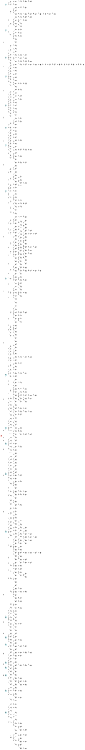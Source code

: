 digraph APTA {
__start0 [label="" shape="none"];

rankdir=LR;
size="8,5";

s0 [style="filled", color="black", fillcolor="#ff817b" shape="circle", label="0"];
s1 [style="filled", color="black", fillcolor="powderblue" shape="circle", label="1"];
s2 [style="filled", color="black", fillcolor="powderblue" shape="circle", label="2"];
s3 [style="rounded,filled", color="black", fillcolor="powderblue" shape="doublecircle", label="3"];
s4 [style="rounded,filled", color="black", fillcolor="powderblue" shape="doublecircle", label="4"];
s5 [style="filled", color="black", fillcolor="powderblue" shape="circle", label="5"];
s6 [style="filled", color="black", fillcolor="powderblue" shape="circle", label="6"];
s7 [style="rounded,filled", color="black", fillcolor="powderblue" shape="doublecircle", label="7"];
s8 [style="rounded,filled", color="black", fillcolor="powderblue" shape="doublecircle", label="8"];
s9 [style="rounded,filled", color="black", fillcolor="powderblue" shape="doublecircle", label="9"];
s10 [style="rounded,filled", color="black", fillcolor="powderblue" shape="doublecircle", label="10"];
s11 [style="rounded,filled", color="black", fillcolor="powderblue" shape="doublecircle", label="11"];
s12 [style="filled", color="black", fillcolor="powderblue" shape="circle", label="12"];
s13 [style="rounded,filled", color="black", fillcolor="powderblue" shape="doublecircle", label="13"];
s14 [style="rounded,filled", color="black", fillcolor="powderblue" shape="doublecircle", label="14"];
s15 [style="rounded,filled", color="black", fillcolor="powderblue" shape="doublecircle", label="15"];
s16 [style="filled", color="black", fillcolor="powderblue" shape="circle", label="16"];
s17 [style="filled", color="black", fillcolor="powderblue" shape="circle", label="17"];
s18 [style="rounded,filled", color="black", fillcolor="powderblue" shape="doublecircle", label="18"];
s19 [style="filled", color="black", fillcolor="powderblue" shape="circle", label="19"];
s20 [style="filled", color="black", fillcolor="powderblue" shape="circle", label="20"];
s21 [style="rounded,filled", color="black", fillcolor="powderblue" shape="doublecircle", label="21"];
s22 [style="rounded,filled", color="black", fillcolor="powderblue" shape="doublecircle", label="22"];
s23 [style="filled", color="black", fillcolor="white" shape="circle", label="23"];
s24 [style="filled", color="black", fillcolor="white" shape="circle", label="24"];
s25 [style="rounded,filled", color="black", fillcolor="white" shape="doublecircle", label="25"];
s26 [style="filled", color="black", fillcolor="white" shape="circle", label="26"];
s27 [style="filled", color="black", fillcolor="white" shape="circle", label="27"];
s28 [style="filled", color="black", fillcolor="white" shape="circle", label="28"];
s29 [style="filled", color="black", fillcolor="white" shape="circle", label="29"];
s30 [style="filled", color="black", fillcolor="white" shape="circle", label="30"];
s31 [style="rounded,filled", color="black", fillcolor="white" shape="doublecircle", label="31"];
s32 [style="filled", color="black", fillcolor="white" shape="circle", label="32"];
s33 [style="filled", color="black", fillcolor="white" shape="circle", label="33"];
s34 [style="filled", color="black", fillcolor="white" shape="circle", label="34"];
s35 [style="filled", color="black", fillcolor="white" shape="circle", label="35"];
s36 [style="filled", color="black", fillcolor="white" shape="circle", label="36"];
s37 [style="filled", color="black", fillcolor="white" shape="circle", label="37"];
s38 [style="rounded,filled", color="black", fillcolor="white" shape="doublecircle", label="38"];
s39 [style="filled", color="black", fillcolor="white" shape="circle", label="39"];
s40 [style="filled", color="black", fillcolor="white" shape="circle", label="40"];
s41 [style="filled", color="black", fillcolor="white" shape="circle", label="41"];
s42 [style="filled", color="black", fillcolor="white" shape="circle", label="42"];
s43 [style="filled", color="black", fillcolor="white" shape="circle", label="43"];
s44 [style="filled", color="black", fillcolor="white" shape="circle", label="44"];
s45 [style="filled", color="black", fillcolor="white" shape="circle", label="45"];
s46 [style="filled", color="black", fillcolor="white" shape="circle", label="46"];
s47 [style="filled", color="black", fillcolor="white" shape="circle", label="47"];
s48 [style="filled", color="black", fillcolor="white" shape="circle", label="48"];
s49 [style="filled", color="black", fillcolor="white" shape="circle", label="49"];
s50 [style="filled", color="black", fillcolor="white" shape="circle", label="50"];
s51 [style="filled", color="black", fillcolor="white" shape="circle", label="51"];
s52 [style="filled", color="black", fillcolor="white" shape="circle", label="52"];
s53 [style="filled", color="black", fillcolor="white" shape="circle", label="53"];
s54 [style="filled", color="black", fillcolor="white" shape="circle", label="54"];
s55 [style="filled", color="black", fillcolor="white" shape="circle", label="55"];
s56 [style="filled", color="black", fillcolor="white" shape="circle", label="56"];
s57 [style="filled", color="black", fillcolor="white" shape="circle", label="57"];
s58 [style="filled", color="black", fillcolor="white" shape="circle", label="58"];
s59 [style="filled", color="black", fillcolor="white" shape="circle", label="59"];
s60 [style="filled", color="black", fillcolor="white" shape="circle", label="60"];
s61 [style="filled", color="black", fillcolor="white" shape="circle", label="61"];
s62 [style="filled", color="black", fillcolor="white" shape="circle", label="62"];
s63 [style="filled", color="black", fillcolor="white" shape="circle", label="63"];
s64 [style="filled", color="black", fillcolor="white" shape="circle", label="64"];
s65 [style="filled", color="black", fillcolor="white" shape="circle", label="65"];
s66 [style="filled", color="black", fillcolor="white" shape="circle", label="66"];
s67 [style="filled", color="black", fillcolor="white" shape="circle", label="67"];
s68 [style="filled", color="black", fillcolor="white" shape="circle", label="68"];
s69 [style="filled", color="black", fillcolor="white" shape="circle", label="69"];
s70 [style="filled", color="black", fillcolor="white" shape="circle", label="70"];
s71 [style="filled", color="black", fillcolor="white" shape="circle", label="71"];
s72 [style="filled", color="black", fillcolor="white" shape="circle", label="72"];
s73 [style="filled", color="black", fillcolor="white" shape="circle", label="73"];
s74 [style="filled", color="black", fillcolor="white" shape="circle", label="74"];
s75 [style="rounded,filled", color="black", fillcolor="white" shape="doublecircle", label="75"];
s76 [style="rounded,filled", color="black", fillcolor="white" shape="doublecircle", label="76"];
s77 [style="filled", color="black", fillcolor="white" shape="circle", label="77"];
s78 [style="filled", color="black", fillcolor="white" shape="circle", label="78"];
s79 [style="filled", color="black", fillcolor="white" shape="circle", label="79"];
s80 [style="rounded,filled", color="black", fillcolor="white" shape="doublecircle", label="80"];
s81 [style="filled", color="black", fillcolor="white" shape="circle", label="81"];
s82 [style="filled", color="black", fillcolor="white" shape="circle", label="82"];
s83 [style="rounded,filled", color="black", fillcolor="white" shape="doublecircle", label="83"];
s84 [style="rounded,filled", color="black", fillcolor="white" shape="doublecircle", label="84"];
s85 [style="filled", color="black", fillcolor="white" shape="circle", label="85"];
s86 [style="filled", color="black", fillcolor="white" shape="circle", label="86"];
s87 [style="rounded,filled", color="black", fillcolor="white" shape="doublecircle", label="87"];
s88 [style="rounded,filled", color="black", fillcolor="white" shape="doublecircle", label="88"];
s89 [style="filled", color="black", fillcolor="white" shape="circle", label="89"];
s90 [style="filled", color="black", fillcolor="white" shape="circle", label="90"];
s91 [style="filled", color="black", fillcolor="white" shape="circle", label="91"];
s92 [style="filled", color="black", fillcolor="white" shape="circle", label="92"];
s93 [style="filled", color="black", fillcolor="white" shape="circle", label="93"];
s94 [style="filled", color="black", fillcolor="white" shape="circle", label="94"];
s95 [style="filled", color="black", fillcolor="white" shape="circle", label="95"];
s96 [style="rounded,filled", color="black", fillcolor="white" shape="doublecircle", label="96"];
s97 [style="filled", color="black", fillcolor="white" shape="circle", label="97"];
s98 [style="filled", color="black", fillcolor="white" shape="circle", label="98"];
s99 [style="filled", color="black", fillcolor="white" shape="circle", label="99"];
s100 [style="rounded,filled", color="black", fillcolor="white" shape="doublecircle", label="100"];
s101 [style="filled", color="black", fillcolor="white" shape="circle", label="101"];
s102 [style="filled", color="black", fillcolor="white" shape="circle", label="102"];
s103 [style="filled", color="black", fillcolor="white" shape="circle", label="103"];
s104 [style="rounded,filled", color="black", fillcolor="white" shape="doublecircle", label="104"];
s105 [style="rounded,filled", color="black", fillcolor="white" shape="doublecircle", label="105"];
s106 [style="filled", color="black", fillcolor="white" shape="circle", label="106"];
s107 [style="filled", color="black", fillcolor="white" shape="circle", label="107"];
s108 [style="filled", color="black", fillcolor="white" shape="circle", label="108"];
s109 [style="filled", color="black", fillcolor="white" shape="circle", label="109"];
s110 [style="filled", color="black", fillcolor="white" shape="circle", label="110"];
s111 [style="filled", color="black", fillcolor="white" shape="circle", label="111"];
s112 [style="filled", color="black", fillcolor="white" shape="circle", label="112"];
s113 [style="filled", color="black", fillcolor="white" shape="circle", label="113"];
s114 [style="filled", color="black", fillcolor="white" shape="circle", label="114"];
s115 [style="filled", color="black", fillcolor="white" shape="circle", label="115"];
s116 [style="filled", color="black", fillcolor="white" shape="circle", label="116"];
s117 [style="filled", color="black", fillcolor="white" shape="circle", label="117"];
s118 [style="filled", color="black", fillcolor="white" shape="circle", label="118"];
s119 [style="filled", color="black", fillcolor="white" shape="circle", label="119"];
s120 [style="filled", color="black", fillcolor="white" shape="circle", label="120"];
s121 [style="filled", color="black", fillcolor="white" shape="circle", label="121"];
s122 [style="filled", color="black", fillcolor="white" shape="circle", label="122"];
s123 [style="rounded,filled", color="black", fillcolor="white" shape="doublecircle", label="123"];
s124 [style="filled", color="black", fillcolor="white" shape="circle", label="124"];
s125 [style="filled", color="black", fillcolor="white" shape="circle", label="125"];
s126 [style="rounded,filled", color="black", fillcolor="white" shape="doublecircle", label="126"];
s127 [style="filled", color="black", fillcolor="white" shape="circle", label="127"];
s128 [style="filled", color="black", fillcolor="white" shape="circle", label="128"];
s129 [style="rounded,filled", color="black", fillcolor="white" shape="doublecircle", label="129"];
s130 [style="rounded,filled", color="black", fillcolor="white" shape="doublecircle", label="130"];
s131 [style="filled", color="black", fillcolor="white" shape="circle", label="131"];
s132 [style="filled", color="black", fillcolor="white" shape="circle", label="132"];
s133 [style="filled", color="black", fillcolor="white" shape="circle", label="133"];
s134 [style="filled", color="black", fillcolor="white" shape="circle", label="134"];
s135 [style="filled", color="black", fillcolor="white" shape="circle", label="135"];
s136 [style="filled", color="black", fillcolor="white" shape="circle", label="136"];
s137 [style="rounded,filled", color="black", fillcolor="white" shape="doublecircle", label="137"];
s138 [style="rounded,filled", color="black", fillcolor="white" shape="doublecircle", label="138"];
s139 [style="rounded,filled", color="black", fillcolor="white" shape="doublecircle", label="139"];
s140 [style="filled", color="black", fillcolor="white" shape="circle", label="140"];
s141 [style="filled", color="black", fillcolor="white" shape="circle", label="141"];
s142 [style="filled", color="black", fillcolor="white" shape="circle", label="142"];
s143 [style="rounded,filled", color="black", fillcolor="white" shape="doublecircle", label="143"];
s144 [style="filled", color="black", fillcolor="white" shape="circle", label="144"];
s145 [style="filled", color="black", fillcolor="white" shape="circle", label="145"];
s146 [style="filled", color="black", fillcolor="white" shape="circle", label="146"];
s147 [style="filled", color="black", fillcolor="white" shape="circle", label="147"];
s148 [style="filled", color="black", fillcolor="white" shape="circle", label="148"];
s149 [style="rounded,filled", color="black", fillcolor="white" shape="doublecircle", label="149"];
s150 [style="filled", color="black", fillcolor="white" shape="circle", label="150"];
s151 [style="filled", color="black", fillcolor="white" shape="circle", label="151"];
s152 [style="filled", color="black", fillcolor="white" shape="circle", label="152"];
s153 [style="filled", color="black", fillcolor="white" shape="circle", label="153"];
s154 [style="filled", color="black", fillcolor="white" shape="circle", label="154"];
s155 [style="filled", color="black", fillcolor="white" shape="circle", label="155"];
s156 [style="filled", color="black", fillcolor="white" shape="circle", label="156"];
s157 [style="filled", color="black", fillcolor="white" shape="circle", label="157"];
s158 [style="filled", color="black", fillcolor="white" shape="circle", label="158"];
s159 [style="filled", color="black", fillcolor="white" shape="circle", label="159"];
s160 [style="filled", color="black", fillcolor="white" shape="circle", label="160"];
s161 [style="filled", color="black", fillcolor="white" shape="circle", label="161"];
s162 [style="filled", color="black", fillcolor="white" shape="circle", label="162"];
s163 [style="filled", color="black", fillcolor="white" shape="circle", label="163"];
s164 [style="filled", color="black", fillcolor="white" shape="circle", label="164"];
s165 [style="filled", color="black", fillcolor="white" shape="circle", label="165"];
s166 [style="filled", color="black", fillcolor="white" shape="circle", label="166"];
s167 [style="filled", color="black", fillcolor="white" shape="circle", label="167"];
s168 [style="rounded,filled", color="black", fillcolor="white" shape="doublecircle", label="168"];
s169 [style="filled", color="black", fillcolor="white" shape="circle", label="169"];
s170 [style="filled", color="black", fillcolor="white" shape="circle", label="170"];
s171 [style="rounded,filled", color="black", fillcolor="white" shape="doublecircle", label="171"];
s172 [style="rounded,filled", color="black", fillcolor="white" shape="doublecircle", label="172"];
s173 [style="filled", color="black", fillcolor="white" shape="circle", label="173"];
s174 [style="filled", color="black", fillcolor="white" shape="circle", label="174"];
s175 [style="filled", color="black", fillcolor="white" shape="circle", label="175"];
s176 [style="rounded,filled", color="black", fillcolor="white" shape="doublecircle", label="176"];
s177 [style="rounded,filled", color="black", fillcolor="white" shape="doublecircle", label="177"];
s178 [style="rounded,filled", color="black", fillcolor="white" shape="doublecircle", label="178"];
s179 [style="rounded,filled", color="black", fillcolor="white" shape="doublecircle", label="179"];
s180 [style="rounded,filled", color="black", fillcolor="white" shape="doublecircle", label="180"];
s181 [style="filled", color="black", fillcolor="white" shape="circle", label="181"];
s182 [style="filled", color="black", fillcolor="white" shape="circle", label="182"];
s183 [style="filled", color="black", fillcolor="white" shape="circle", label="183"];
s184 [style="filled", color="black", fillcolor="white" shape="circle", label="184"];
s185 [style="filled", color="black", fillcolor="white" shape="circle", label="185"];
s186 [style="filled", color="black", fillcolor="white" shape="circle", label="186"];
s187 [style="filled", color="black", fillcolor="white" shape="circle", label="187"];
s188 [style="filled", color="black", fillcolor="white" shape="circle", label="188"];
s189 [style="filled", color="black", fillcolor="white" shape="circle", label="189"];
s190 [style="filled", color="black", fillcolor="white" shape="circle", label="190"];
s191 [style="filled", color="black", fillcolor="white" shape="circle", label="191"];
s192 [style="filled", color="black", fillcolor="white" shape="circle", label="192"];
s193 [style="filled", color="black", fillcolor="white" shape="circle", label="193"];
s194 [style="filled", color="black", fillcolor="white" shape="circle", label="194"];
s195 [style="filled", color="black", fillcolor="white" shape="circle", label="195"];
s196 [style="filled", color="black", fillcolor="white" shape="circle", label="196"];
s197 [style="filled", color="black", fillcolor="white" shape="circle", label="197"];
s198 [style="filled", color="black", fillcolor="white" shape="circle", label="198"];
s199 [style="filled", color="black", fillcolor="white" shape="circle", label="199"];
s200 [style="filled", color="black", fillcolor="white" shape="circle", label="200"];
s201 [style="filled", color="black", fillcolor="white" shape="circle", label="201"];
s202 [style="filled", color="black", fillcolor="white" shape="circle", label="202"];
s203 [style="filled", color="black", fillcolor="white" shape="circle", label="203"];
s204 [style="filled", color="black", fillcolor="white" shape="circle", label="204"];
s205 [style="filled", color="black", fillcolor="white" shape="circle", label="205"];
s206 [style="filled", color="black", fillcolor="white" shape="circle", label="206"];
s207 [style="filled", color="black", fillcolor="white" shape="circle", label="207"];
s208 [style="filled", color="black", fillcolor="white" shape="circle", label="208"];
s209 [style="filled", color="black", fillcolor="white" shape="circle", label="209"];
s210 [style="filled", color="black", fillcolor="white" shape="circle", label="210"];
s211 [style="filled", color="black", fillcolor="white" shape="circle", label="211"];
s212 [style="filled", color="black", fillcolor="white" shape="circle", label="212"];
s213 [style="filled", color="black", fillcolor="white" shape="circle", label="213"];
s214 [style="filled", color="black", fillcolor="white" shape="circle", label="214"];
s215 [style="filled", color="black", fillcolor="white" shape="circle", label="215"];
s216 [style="filled", color="black", fillcolor="white" shape="circle", label="216"];
s217 [style="filled", color="black", fillcolor="white" shape="circle", label="217"];
s218 [style="filled", color="black", fillcolor="white" shape="circle", label="218"];
s219 [style="filled", color="black", fillcolor="white" shape="circle", label="219"];
s220 [style="filled", color="black", fillcolor="white" shape="circle", label="220"];
s221 [style="filled", color="black", fillcolor="white" shape="circle", label="221"];
s222 [style="filled", color="black", fillcolor="white" shape="circle", label="222"];
s223 [style="filled", color="black", fillcolor="white" shape="circle", label="223"];
s224 [style="filled", color="black", fillcolor="white" shape="circle", label="224"];
s225 [style="filled", color="black", fillcolor="white" shape="circle", label="225"];
s226 [style="filled", color="black", fillcolor="white" shape="circle", label="226"];
s227 [style="filled", color="black", fillcolor="white" shape="circle", label="227"];
s228 [style="filled", color="black", fillcolor="white" shape="circle", label="228"];
s229 [style="filled", color="black", fillcolor="white" shape="circle", label="229"];
s230 [style="filled", color="black", fillcolor="white" shape="circle", label="230"];
s231 [style="filled", color="black", fillcolor="white" shape="circle", label="231"];
s232 [style="filled", color="black", fillcolor="white" shape="circle", label="232"];
s233 [style="filled", color="black", fillcolor="white" shape="circle", label="233"];
s234 [style="filled", color="black", fillcolor="white" shape="circle", label="234"];
s235 [style="filled", color="black", fillcolor="white" shape="circle", label="235"];
s236 [style="filled", color="black", fillcolor="white" shape="circle", label="236"];
s237 [style="filled", color="black", fillcolor="white" shape="circle", label="237"];
s238 [style="filled", color="black", fillcolor="white" shape="circle", label="238"];
s239 [style="filled", color="black", fillcolor="white" shape="circle", label="239"];
s240 [style="filled", color="black", fillcolor="white" shape="circle", label="240"];
s241 [style="filled", color="black", fillcolor="white" shape="circle", label="241"];
s242 [style="filled", color="black", fillcolor="white" shape="circle", label="242"];
s243 [style="filled", color="black", fillcolor="white" shape="circle", label="243"];
s244 [style="filled", color="black", fillcolor="white" shape="circle", label="244"];
s245 [style="filled", color="black", fillcolor="white" shape="circle", label="245"];
s246 [style="filled", color="black", fillcolor="white" shape="circle", label="246"];
s247 [style="rounded,filled", color="black", fillcolor="white" shape="doublecircle", label="247"];
s248 [style="rounded,filled", color="black", fillcolor="white" shape="doublecircle", label="248"];
s249 [style="filled", color="black", fillcolor="white" shape="circle", label="249"];
s250 [style="filled", color="black", fillcolor="white" shape="circle", label="250"];
s251 [style="filled", color="black", fillcolor="white" shape="circle", label="251"];
s252 [style="filled", color="black", fillcolor="white" shape="circle", label="252"];
s253 [style="filled", color="black", fillcolor="white" shape="circle", label="253"];
s254 [style="filled", color="black", fillcolor="white" shape="circle", label="254"];
s255 [style="filled", color="black", fillcolor="white" shape="circle", label="255"];
s256 [style="filled", color="black", fillcolor="white" shape="circle", label="256"];
s257 [style="filled", color="black", fillcolor="white" shape="circle", label="257"];
s258 [style="filled", color="black", fillcolor="white" shape="circle", label="258"];
s259 [style="filled", color="black", fillcolor="white" shape="circle", label="259"];
s260 [style="filled", color="black", fillcolor="white" shape="circle", label="260"];
s261 [style="filled", color="black", fillcolor="white" shape="circle", label="261"];
s262 [style="filled", color="black", fillcolor="white" shape="circle", label="262"];
s263 [style="filled", color="black", fillcolor="white" shape="circle", label="263"];
s264 [style="filled", color="black", fillcolor="white" shape="circle", label="264"];
s265 [style="filled", color="black", fillcolor="white" shape="circle", label="265"];
s266 [style="filled", color="black", fillcolor="white" shape="circle", label="266"];
s267 [style="filled", color="black", fillcolor="white" shape="circle", label="267"];
s268 [style="filled", color="black", fillcolor="white" shape="circle", label="268"];
s269 [style="filled", color="black", fillcolor="white" shape="circle", label="269"];
s270 [style="filled", color="black", fillcolor="white" shape="circle", label="270"];
s271 [style="filled", color="black", fillcolor="white" shape="circle", label="271"];
s272 [style="filled", color="black", fillcolor="white" shape="circle", label="272"];
s273 [style="filled", color="black", fillcolor="white" shape="circle", label="273"];
s274 [style="filled", color="black", fillcolor="white" shape="circle", label="274"];
s275 [style="filled", color="black", fillcolor="white" shape="circle", label="275"];
s276 [style="rounded,filled", color="black", fillcolor="white" shape="doublecircle", label="276"];
s277 [style="rounded,filled", color="black", fillcolor="white" shape="doublecircle", label="277"];
s278 [style="filled", color="black", fillcolor="white" shape="circle", label="278"];
s279 [style="filled", color="black", fillcolor="white" shape="circle", label="279"];
s280 [style="filled", color="black", fillcolor="white" shape="circle", label="280"];
s281 [style="filled", color="black", fillcolor="white" shape="circle", label="281"];
s282 [style="rounded,filled", color="black", fillcolor="white" shape="doublecircle", label="282"];
s283 [style="filled", color="black", fillcolor="white" shape="circle", label="283"];
s284 [style="filled", color="black", fillcolor="white" shape="circle", label="284"];
s285 [style="filled", color="black", fillcolor="white" shape="circle", label="285"];
s286 [style="filled", color="black", fillcolor="white" shape="circle", label="286"];
s287 [style="filled", color="black", fillcolor="white" shape="circle", label="287"];
s288 [style="filled", color="black", fillcolor="white" shape="circle", label="288"];
s289 [style="filled", color="black", fillcolor="white" shape="circle", label="289"];
s290 [style="filled", color="black", fillcolor="white" shape="circle", label="290"];
s291 [style="filled", color="black", fillcolor="white" shape="circle", label="291"];
s292 [style="filled", color="black", fillcolor="white" shape="circle", label="292"];
s293 [style="filled", color="black", fillcolor="white" shape="circle", label="293"];
s294 [style="filled", color="black", fillcolor="white" shape="circle", label="294"];
s295 [style="filled", color="black", fillcolor="white" shape="circle", label="295"];
s296 [style="filled", color="black", fillcolor="white" shape="circle", label="296"];
s297 [style="rounded,filled", color="black", fillcolor="white" shape="doublecircle", label="297"];
s298 [style="filled", color="black", fillcolor="white" shape="circle", label="298"];
s299 [style="filled", color="black", fillcolor="white" shape="circle", label="299"];
s300 [style="filled", color="black", fillcolor="white" shape="circle", label="300"];
s301 [style="filled", color="black", fillcolor="white" shape="circle", label="301"];
s302 [style="filled", color="black", fillcolor="white" shape="circle", label="302"];
s303 [style="filled", color="black", fillcolor="white" shape="circle", label="303"];
s304 [style="filled", color="black", fillcolor="white" shape="circle", label="304"];
s305 [style="filled", color="black", fillcolor="white" shape="circle", label="305"];
s306 [style="filled", color="black", fillcolor="white" shape="circle", label="306"];
s307 [style="filled", color="black", fillcolor="white" shape="circle", label="307"];
s308 [style="rounded,filled", color="black", fillcolor="white" shape="doublecircle", label="308"];
s309 [style="filled", color="black", fillcolor="white" shape="circle", label="309"];
s310 [style="filled", color="black", fillcolor="white" shape="circle", label="310"];
s311 [style="filled", color="black", fillcolor="white" shape="circle", label="311"];
s312 [style="rounded,filled", color="black", fillcolor="white" shape="doublecircle", label="312"];
s313 [style="rounded,filled", color="black", fillcolor="white" shape="doublecircle", label="313"];
s314 [style="filled", color="black", fillcolor="white" shape="circle", label="314"];
s315 [style="filled", color="black", fillcolor="white" shape="circle", label="315"];
s316 [style="filled", color="black", fillcolor="white" shape="circle", label="316"];
s317 [style="filled", color="black", fillcolor="white" shape="circle", label="317"];
s318 [style="filled", color="black", fillcolor="white" shape="circle", label="318"];
s319 [style="filled", color="black", fillcolor="white" shape="circle", label="319"];
s320 [style="filled", color="black", fillcolor="white" shape="circle", label="320"];
s321 [style="filled", color="black", fillcolor="white" shape="circle", label="321"];
s322 [style="filled", color="black", fillcolor="white" shape="circle", label="322"];
s323 [style="filled", color="black", fillcolor="white" shape="circle", label="323"];
s324 [style="filled", color="black", fillcolor="white" shape="circle", label="324"];
s325 [style="filled", color="black", fillcolor="white" shape="circle", label="325"];
s326 [style="filled", color="black", fillcolor="white" shape="circle", label="326"];
s327 [style="filled", color="black", fillcolor="white" shape="circle", label="327"];
s328 [style="filled", color="black", fillcolor="white" shape="circle", label="328"];
s329 [style="filled", color="black", fillcolor="white" shape="circle", label="329"];
s330 [style="filled", color="black", fillcolor="white" shape="circle", label="330"];
s331 [style="filled", color="black", fillcolor="white" shape="circle", label="331"];
s332 [style="filled", color="black", fillcolor="white" shape="circle", label="332"];
s333 [style="filled", color="black", fillcolor="white" shape="circle", label="333"];
s334 [style="rounded,filled", color="black", fillcolor="white" shape="doublecircle", label="334"];
s335 [style="filled", color="black", fillcolor="white" shape="circle", label="335"];
s336 [style="filled", color="black", fillcolor="white" shape="circle", label="336"];
s337 [style="rounded,filled", color="black", fillcolor="white" shape="doublecircle", label="337"];
s338 [style="rounded,filled", color="black", fillcolor="white" shape="doublecircle", label="338"];
s339 [style="rounded,filled", color="black", fillcolor="white" shape="doublecircle", label="339"];
s340 [style="filled", color="black", fillcolor="white" shape="circle", label="340"];
s341 [style="filled", color="black", fillcolor="white" shape="circle", label="341"];
s342 [style="filled", color="black", fillcolor="white" shape="circle", label="342"];
s343 [style="filled", color="black", fillcolor="white" shape="circle", label="343"];
s344 [style="filled", color="black", fillcolor="white" shape="circle", label="344"];
s345 [style="filled", color="black", fillcolor="white" shape="circle", label="345"];
s346 [style="filled", color="black", fillcolor="white" shape="circle", label="346"];
s347 [style="filled", color="black", fillcolor="white" shape="circle", label="347"];
s348 [style="rounded,filled", color="black", fillcolor="white" shape="doublecircle", label="348"];
s349 [style="filled", color="black", fillcolor="white" shape="circle", label="349"];
s350 [style="filled", color="black", fillcolor="white" shape="circle", label="350"];
s351 [style="filled", color="black", fillcolor="white" shape="circle", label="351"];
s352 [style="filled", color="black", fillcolor="white" shape="circle", label="352"];
s353 [style="filled", color="black", fillcolor="white" shape="circle", label="353"];
s354 [style="filled", color="black", fillcolor="white" shape="circle", label="354"];
s355 [style="filled", color="black", fillcolor="white" shape="circle", label="355"];
s356 [style="rounded,filled", color="black", fillcolor="white" shape="doublecircle", label="356"];
s357 [style="filled", color="black", fillcolor="white" shape="circle", label="357"];
s358 [style="filled", color="black", fillcolor="white" shape="circle", label="358"];
s359 [style="filled", color="black", fillcolor="white" shape="circle", label="359"];
s360 [style="filled", color="black", fillcolor="white" shape="circle", label="360"];
s361 [style="filled", color="black", fillcolor="white" shape="circle", label="361"];
s362 [style="rounded,filled", color="black", fillcolor="white" shape="doublecircle", label="362"];
s363 [style="filled", color="black", fillcolor="white" shape="circle", label="363"];
s364 [style="filled", color="black", fillcolor="white" shape="circle", label="364"];
s365 [style="rounded,filled", color="black", fillcolor="white" shape="doublecircle", label="365"];
s366 [style="filled", color="black", fillcolor="white" shape="circle", label="366"];
s367 [style="filled", color="black", fillcolor="white" shape="circle", label="367"];
s368 [style="filled", color="black", fillcolor="white" shape="circle", label="368"];
s369 [style="filled", color="black", fillcolor="white" shape="circle", label="369"];
s370 [style="rounded,filled", color="black", fillcolor="white" shape="doublecircle", label="370"];
s371 [style="filled", color="black", fillcolor="white" shape="circle", label="371"];
s372 [style="filled", color="black", fillcolor="white" shape="circle", label="372"];
s373 [style="filled", color="black", fillcolor="white" shape="circle", label="373"];
s374 [style="filled", color="black", fillcolor="white" shape="circle", label="374"];
s375 [style="filled", color="black", fillcolor="white" shape="circle", label="375"];
s376 [style="filled", color="black", fillcolor="white" shape="circle", label="376"];
s377 [style="filled", color="black", fillcolor="white" shape="circle", label="377"];
s378 [style="rounded,filled", color="black", fillcolor="white" shape="doublecircle", label="378"];
s379 [style="filled", color="black", fillcolor="white" shape="circle", label="379"];
s380 [style="filled", color="black", fillcolor="white" shape="circle", label="380"];
s381 [style="filled", color="black", fillcolor="white" shape="circle", label="381"];
s382 [style="filled", color="black", fillcolor="white" shape="circle", label="382"];
s383 [style="filled", color="black", fillcolor="white" shape="circle", label="383"];
s384 [style="filled", color="black", fillcolor="white" shape="circle", label="384"];
s385 [style="filled", color="black", fillcolor="white" shape="circle", label="385"];
s386 [style="filled", color="black", fillcolor="white" shape="circle", label="386"];
s387 [style="filled", color="black", fillcolor="white" shape="circle", label="387"];
s388 [style="filled", color="black", fillcolor="white" shape="circle", label="388"];
s389 [style="filled", color="black", fillcolor="white" shape="circle", label="389"];
s390 [style="filled", color="black", fillcolor="white" shape="circle", label="390"];
s391 [style="rounded,filled", color="black", fillcolor="white" shape="doublecircle", label="391"];
s392 [style="filled", color="black", fillcolor="white" shape="circle", label="392"];
s393 [style="filled", color="black", fillcolor="white" shape="circle", label="393"];
s394 [style="filled", color="black", fillcolor="white" shape="circle", label="394"];
s395 [style="filled", color="black", fillcolor="white" shape="circle", label="395"];
s396 [style="filled", color="black", fillcolor="white" shape="circle", label="396"];
s397 [style="filled", color="black", fillcolor="white" shape="circle", label="397"];
s398 [style="rounded,filled", color="black", fillcolor="white" shape="doublecircle", label="398"];
s399 [style="rounded,filled", color="black", fillcolor="white" shape="doublecircle", label="399"];
s400 [style="filled", color="black", fillcolor="white" shape="circle", label="400"];
s401 [style="rounded,filled", color="black", fillcolor="white" shape="doublecircle", label="401"];
s402 [style="rounded,filled", color="black", fillcolor="white" shape="doublecircle", label="402"];
s403 [style="rounded,filled", color="black", fillcolor="white" shape="doublecircle", label="403"];
s404 [style="rounded,filled", color="black", fillcolor="white" shape="doublecircle", label="404"];
s405 [style="rounded,filled", color="black", fillcolor="white" shape="doublecircle", label="405"];
s406 [style="rounded,filled", color="black", fillcolor="white" shape="doublecircle", label="406"];
s407 [style="rounded,filled", color="black", fillcolor="white" shape="doublecircle", label="407"];
s408 [style="rounded,filled", color="black", fillcolor="white" shape="doublecircle", label="408"];
s409 [style="rounded,filled", color="black", fillcolor="white" shape="doublecircle", label="409"];
s410 [style="rounded,filled", color="black", fillcolor="white" shape="doublecircle", label="410"];
s411 [style="rounded,filled", color="black", fillcolor="white" shape="doublecircle", label="411"];
s412 [style="rounded,filled", color="black", fillcolor="white" shape="doublecircle", label="412"];
s413 [style="filled", color="black", fillcolor="white" shape="circle", label="413"];
s414 [style="filled", color="black", fillcolor="white" shape="circle", label="414"];
s415 [style="filled", color="black", fillcolor="white" shape="circle", label="415"];
s416 [style="filled", color="black", fillcolor="white" shape="circle", label="416"];
s417 [style="filled", color="black", fillcolor="white" shape="circle", label="417"];
s418 [style="filled", color="black", fillcolor="white" shape="circle", label="418"];
s419 [style="filled", color="black", fillcolor="white" shape="circle", label="419"];
s420 [style="filled", color="black", fillcolor="white" shape="circle", label="420"];
s421 [style="filled", color="black", fillcolor="white" shape="circle", label="421"];
s422 [style="filled", color="black", fillcolor="white" shape="circle", label="422"];
s423 [style="filled", color="black", fillcolor="white" shape="circle", label="423"];
s424 [style="filled", color="black", fillcolor="white" shape="circle", label="424"];
s425 [style="filled", color="black", fillcolor="white" shape="circle", label="425"];
s426 [style="filled", color="black", fillcolor="white" shape="circle", label="426"];
s427 [style="filled", color="black", fillcolor="white" shape="circle", label="427"];
s428 [style="filled", color="black", fillcolor="white" shape="circle", label="428"];
s429 [style="filled", color="black", fillcolor="white" shape="circle", label="429"];
s430 [style="filled", color="black", fillcolor="white" shape="circle", label="430"];
s431 [style="filled", color="black", fillcolor="white" shape="circle", label="431"];
s432 [style="filled", color="black", fillcolor="white" shape="circle", label="432"];
s433 [style="filled", color="black", fillcolor="white" shape="circle", label="433"];
s434 [style="filled", color="black", fillcolor="white" shape="circle", label="434"];
s435 [style="filled", color="black", fillcolor="white" shape="circle", label="435"];
s436 [style="filled", color="black", fillcolor="white" shape="circle", label="436"];
s437 [style="filled", color="black", fillcolor="white" shape="circle", label="437"];
s438 [style="filled", color="black", fillcolor="white" shape="circle", label="438"];
s439 [style="filled", color="black", fillcolor="white" shape="circle", label="439"];
s440 [style="filled", color="black", fillcolor="white" shape="circle", label="440"];
s441 [style="filled", color="black", fillcolor="white" shape="circle", label="441"];
s442 [style="filled", color="black", fillcolor="white" shape="circle", label="442"];
s443 [style="filled", color="black", fillcolor="white" shape="circle", label="443"];
s444 [style="filled", color="black", fillcolor="white" shape="circle", label="444"];
s445 [style="filled", color="black", fillcolor="white" shape="circle", label="445"];
s446 [style="filled", color="black", fillcolor="white" shape="circle", label="446"];
s447 [style="filled", color="black", fillcolor="white" shape="circle", label="447"];
s448 [style="filled", color="black", fillcolor="white" shape="circle", label="448"];
s449 [style="filled", color="black", fillcolor="white" shape="circle", label="449"];
s450 [style="filled", color="black", fillcolor="white" shape="circle", label="450"];
s451 [style="rounded,filled", color="black", fillcolor="white" shape="doublecircle", label="451"];
s452 [style="filled", color="black", fillcolor="white" shape="circle", label="452"];
s453 [style="filled", color="black", fillcolor="white" shape="circle", label="453"];
s454 [style="rounded,filled", color="black", fillcolor="white" shape="doublecircle", label="454"];
s455 [style="rounded,filled", color="black", fillcolor="white" shape="doublecircle", label="455"];
s456 [style="rounded,filled", color="black", fillcolor="white" shape="doublecircle", label="456"];
s457 [style="filled", color="black", fillcolor="white" shape="circle", label="457"];
s458 [style="filled", color="black", fillcolor="white" shape="circle", label="458"];
s459 [style="filled", color="black", fillcolor="white" shape="circle", label="459"];
s460 [style="filled", color="black", fillcolor="white" shape="circle", label="460"];
s461 [style="filled", color="black", fillcolor="white" shape="circle", label="461"];
s462 [style="filled", color="black", fillcolor="white" shape="circle", label="462"];
s463 [style="filled", color="black", fillcolor="white" shape="circle", label="463"];
s464 [style="filled", color="black", fillcolor="white" shape="circle", label="464"];
s465 [style="filled", color="black", fillcolor="white" shape="circle", label="465"];
s466 [style="filled", color="black", fillcolor="white" shape="circle", label="466"];
s467 [style="filled", color="black", fillcolor="white" shape="circle", label="467"];
s468 [style="rounded,filled", color="black", fillcolor="white" shape="doublecircle", label="468"];
s469 [style="filled", color="black", fillcolor="white" shape="circle", label="469"];
s470 [style="filled", color="black", fillcolor="white" shape="circle", label="470"];
s471 [style="filled", color="black", fillcolor="white" shape="circle", label="471"];
s472 [style="rounded,filled", color="black", fillcolor="white" shape="doublecircle", label="472"];
s473 [style="filled", color="black", fillcolor="white" shape="circle", label="473"];
s474 [style="filled", color="black", fillcolor="white" shape="circle", label="474"];
s475 [style="filled", color="black", fillcolor="white" shape="circle", label="475"];
s476 [style="filled", color="black", fillcolor="white" shape="circle", label="476"];
s477 [style="filled", color="black", fillcolor="white" shape="circle", label="477"];
s478 [style="filled", color="black", fillcolor="white" shape="circle", label="478"];
s479 [style="filled", color="black", fillcolor="white" shape="circle", label="479"];
s480 [style="filled", color="black", fillcolor="white" shape="circle", label="480"];
s481 [style="filled", color="black", fillcolor="white" shape="circle", label="481"];
s482 [style="filled", color="black", fillcolor="white" shape="circle", label="482"];
s483 [style="filled", color="black", fillcolor="white" shape="circle", label="483"];
s484 [style="filled", color="black", fillcolor="white" shape="circle", label="484"];
s485 [style="filled", color="black", fillcolor="white" shape="circle", label="485"];
s486 [style="filled", color="black", fillcolor="white" shape="circle", label="486"];
s487 [style="filled", color="black", fillcolor="white" shape="circle", label="487"];
s488 [style="rounded,filled", color="black", fillcolor="white" shape="doublecircle", label="488"];
s489 [style="filled", color="black", fillcolor="white" shape="circle", label="489"];
s490 [style="filled", color="black", fillcolor="white" shape="circle", label="490"];
s491 [style="filled", color="black", fillcolor="white" shape="circle", label="491"];
s492 [style="filled", color="black", fillcolor="white" shape="circle", label="492"];
s493 [style="rounded,filled", color="black", fillcolor="white" shape="doublecircle", label="493"];
s494 [style="filled", color="black", fillcolor="white" shape="circle", label="494"];
s495 [style="filled", color="black", fillcolor="white" shape="circle", label="495"];
s496 [style="filled", color="black", fillcolor="white" shape="circle", label="496"];
s497 [style="filled", color="black", fillcolor="white" shape="circle", label="497"];
s498 [style="filled", color="black", fillcolor="white" shape="circle", label="498"];
s499 [style="filled", color="black", fillcolor="white" shape="circle", label="499"];
s500 [style="filled", color="black", fillcolor="white" shape="circle", label="500"];
s501 [style="filled", color="black", fillcolor="white" shape="circle", label="501"];
s502 [style="filled", color="black", fillcolor="white" shape="circle", label="502"];
s503 [style="filled", color="black", fillcolor="white" shape="circle", label="503"];
s504 [style="filled", color="black", fillcolor="white" shape="circle", label="504"];
s505 [style="rounded,filled", color="black", fillcolor="white" shape="doublecircle", label="505"];
s506 [style="filled", color="black", fillcolor="white" shape="circle", label="506"];
s507 [style="filled", color="black", fillcolor="white" shape="circle", label="507"];
s508 [style="filled", color="black", fillcolor="white" shape="circle", label="508"];
s509 [style="filled", color="black", fillcolor="white" shape="circle", label="509"];
s510 [style="filled", color="black", fillcolor="white" shape="circle", label="510"];
s511 [style="filled", color="black", fillcolor="white" shape="circle", label="511"];
s512 [style="filled", color="black", fillcolor="white" shape="circle", label="512"];
s513 [style="filled", color="black", fillcolor="white" shape="circle", label="513"];
s514 [style="filled", color="black", fillcolor="white" shape="circle", label="514"];
s515 [style="filled", color="black", fillcolor="white" shape="circle", label="515"];
s516 [style="rounded,filled", color="black", fillcolor="white" shape="doublecircle", label="516"];
s517 [style="filled", color="black", fillcolor="white" shape="circle", label="517"];
s518 [style="filled", color="black", fillcolor="white" shape="circle", label="518"];
s519 [style="filled", color="black", fillcolor="white" shape="circle", label="519"];
s520 [style="filled", color="black", fillcolor="white" shape="circle", label="520"];
s521 [style="filled", color="black", fillcolor="white" shape="circle", label="521"];
s522 [style="filled", color="black", fillcolor="white" shape="circle", label="522"];
s523 [style="filled", color="black", fillcolor="white" shape="circle", label="523"];
s524 [style="filled", color="black", fillcolor="white" shape="circle", label="524"];
s525 [style="rounded,filled", color="black", fillcolor="white" shape="doublecircle", label="525"];
s526 [style="rounded,filled", color="black", fillcolor="white" shape="doublecircle", label="526"];
s527 [style="rounded,filled", color="black", fillcolor="white" shape="doublecircle", label="527"];
s528 [style="rounded,filled", color="black", fillcolor="white" shape="doublecircle", label="528"];
s529 [style="rounded,filled", color="black", fillcolor="white" shape="doublecircle", label="529"];
s530 [style="filled", color="black", fillcolor="white" shape="circle", label="530"];
s531 [style="filled", color="black", fillcolor="white" shape="circle", label="531"];
s532 [style="rounded,filled", color="black", fillcolor="white" shape="doublecircle", label="532"];
s533 [style="filled", color="black", fillcolor="white" shape="circle", label="533"];
s534 [style="rounded,filled", color="black", fillcolor="white" shape="doublecircle", label="534"];
s535 [style="rounded,filled", color="black", fillcolor="white" shape="doublecircle", label="535"];
s536 [style="filled", color="black", fillcolor="white" shape="circle", label="536"];
s537 [style="filled", color="black", fillcolor="white" shape="circle", label="537"];
s538 [style="filled", color="black", fillcolor="white" shape="circle", label="538"];
s539 [style="filled", color="black", fillcolor="white" shape="circle", label="539"];
s540 [style="filled", color="black", fillcolor="white" shape="circle", label="540"];
s541 [style="filled", color="black", fillcolor="white" shape="circle", label="541"];
s542 [style="filled", color="black", fillcolor="white" shape="circle", label="542"];
s543 [style="filled", color="black", fillcolor="white" shape="circle", label="543"];
s544 [style="filled", color="black", fillcolor="white" shape="circle", label="544"];
s545 [style="filled", color="black", fillcolor="white" shape="circle", label="545"];
s546 [style="filled", color="black", fillcolor="white" shape="circle", label="546"];
s547 [style="rounded,filled", color="black", fillcolor="white" shape="doublecircle", label="547"];
s548 [style="filled", color="black", fillcolor="white" shape="circle", label="548"];
s549 [style="rounded,filled", color="black", fillcolor="white" shape="doublecircle", label="549"];
s550 [style="filled", color="black", fillcolor="white" shape="circle", label="550"];
s551 [style="filled", color="black", fillcolor="white" shape="circle", label="551"];
s552 [style="rounded,filled", color="black", fillcolor="white" shape="doublecircle", label="552"];
s553 [style="filled", color="black", fillcolor="white" shape="circle", label="553"];
s554 [style="filled", color="black", fillcolor="white" shape="circle", label="554"];
s555 [style="filled", color="black", fillcolor="white" shape="circle", label="555"];
s556 [style="filled", color="black", fillcolor="white" shape="circle", label="556"];
s557 [style="rounded,filled", color="black", fillcolor="white" shape="doublecircle", label="557"];
s558 [style="rounded,filled", color="black", fillcolor="white" shape="doublecircle", label="558"];
s559 [style="filled", color="black", fillcolor="white" shape="circle", label="559"];
s560 [style="filled", color="black", fillcolor="white" shape="circle", label="560"];
s561 [style="filled", color="black", fillcolor="white" shape="circle", label="561"];
s562 [style="filled", color="black", fillcolor="white" shape="circle", label="562"];
s563 [style="rounded,filled", color="black", fillcolor="white" shape="doublecircle", label="563"];
s564 [style="rounded,filled", color="black", fillcolor="white" shape="doublecircle", label="564"];
s565 [style="filled", color="black", fillcolor="white" shape="circle", label="565"];
s566 [style="filled", color="black", fillcolor="white" shape="circle", label="566"];
s567 [style="filled", color="black", fillcolor="white" shape="circle", label="567"];
s568 [style="rounded,filled", color="black", fillcolor="white" shape="doublecircle", label="568"];
s569 [style="filled", color="black", fillcolor="white" shape="circle", label="569"];
s570 [style="filled", color="black", fillcolor="white" shape="circle", label="570"];
s571 [style="filled", color="black", fillcolor="white" shape="circle", label="571"];
s572 [style="filled", color="black", fillcolor="white" shape="circle", label="572"];
s573 [style="filled", color="black", fillcolor="white" shape="circle", label="573"];
s574 [style="filled", color="black", fillcolor="white" shape="circle", label="574"];
s575 [style="filled", color="black", fillcolor="white" shape="circle", label="575"];
s576 [style="filled", color="black", fillcolor="white" shape="circle", label="576"];
s577 [style="filled", color="black", fillcolor="white" shape="circle", label="577"];
s578 [style="filled", color="black", fillcolor="white" shape="circle", label="578"];
s579 [style="filled", color="black", fillcolor="white" shape="circle", label="579"];
s580 [style="filled", color="black", fillcolor="white" shape="circle", label="580"];
s581 [style="filled", color="black", fillcolor="white" shape="circle", label="581"];
s582 [style="filled", color="black", fillcolor="white" shape="circle", label="582"];
s583 [style="filled", color="black", fillcolor="white" shape="circle", label="583"];
s584 [style="filled", color="black", fillcolor="white" shape="circle", label="584"];
s585 [style="filled", color="black", fillcolor="white" shape="circle", label="585"];
s586 [style="filled", color="black", fillcolor="white" shape="circle", label="586"];
s587 [style="filled", color="black", fillcolor="white" shape="circle", label="587"];
s588 [style="filled", color="black", fillcolor="white" shape="circle", label="588"];
s589 [style="filled", color="black", fillcolor="white" shape="circle", label="589"];
s590 [style="filled", color="black", fillcolor="white" shape="circle", label="590"];
s591 [style="filled", color="black", fillcolor="white" shape="circle", label="591"];
s592 [style="filled", color="black", fillcolor="white" shape="circle", label="592"];
s593 [style="filled", color="black", fillcolor="white" shape="circle", label="593"];
s594 [style="filled", color="black", fillcolor="white" shape="circle", label="594"];
s595 [style="filled", color="black", fillcolor="white" shape="circle", label="595"];
s596 [style="filled", color="black", fillcolor="white" shape="circle", label="596"];
s597 [style="filled", color="black", fillcolor="white" shape="circle", label="597"];
s598 [style="filled", color="black", fillcolor="white" shape="circle", label="598"];
s599 [style="rounded,filled", color="black", fillcolor="white" shape="doublecircle", label="599"];
s600 [style="rounded,filled", color="black", fillcolor="white" shape="doublecircle", label="600"];
s601 [style="rounded,filled", color="black", fillcolor="white" shape="doublecircle", label="601"];
s602 [style="rounded,filled", color="black", fillcolor="white" shape="doublecircle", label="602"];
s603 [style="filled", color="black", fillcolor="white" shape="circle", label="603"];
s604 [style="filled", color="black", fillcolor="white" shape="circle", label="604"];
s605 [style="filled", color="black", fillcolor="white" shape="circle", label="605"];
s606 [style="rounded,filled", color="black", fillcolor="white" shape="doublecircle", label="606"];
s607 [style="filled", color="black", fillcolor="white" shape="circle", label="607"];
s608 [style="filled", color="black", fillcolor="white" shape="circle", label="608"];
s609 [style="filled", color="black", fillcolor="white" shape="circle", label="609"];
s610 [style="filled", color="black", fillcolor="white" shape="circle", label="610"];
s611 [style="filled", color="black", fillcolor="white" shape="circle", label="611"];
s612 [style="filled", color="black", fillcolor="white" shape="circle", label="612"];
s613 [style="filled", color="black", fillcolor="white" shape="circle", label="613"];
s614 [style="filled", color="black", fillcolor="white" shape="circle", label="614"];
s615 [style="filled", color="black", fillcolor="white" shape="circle", label="615"];
s616 [style="filled", color="black", fillcolor="white" shape="circle", label="616"];
s617 [style="filled", color="black", fillcolor="white" shape="circle", label="617"];
s618 [style="filled", color="black", fillcolor="white" shape="circle", label="618"];
s619 [style="filled", color="black", fillcolor="white" shape="circle", label="619"];
s620 [style="filled", color="black", fillcolor="white" shape="circle", label="620"];
s621 [style="filled", color="black", fillcolor="white" shape="circle", label="621"];
s622 [style="filled", color="black", fillcolor="white" shape="circle", label="622"];
s623 [style="filled", color="black", fillcolor="white" shape="circle", label="623"];
s624 [style="filled", color="black", fillcolor="white" shape="circle", label="624"];
s625 [style="filled", color="black", fillcolor="white" shape="circle", label="625"];
s626 [style="filled", color="black", fillcolor="white" shape="circle", label="626"];
s627 [style="filled", color="black", fillcolor="white" shape="circle", label="627"];
s628 [style="filled", color="black", fillcolor="white" shape="circle", label="628"];
s629 [style="filled", color="black", fillcolor="white" shape="circle", label="629"];
s630 [style="filled", color="black", fillcolor="white" shape="circle", label="630"];
s631 [style="filled", color="black", fillcolor="white" shape="circle", label="631"];
s632 [style="filled", color="black", fillcolor="white" shape="circle", label="632"];
s633 [style="filled", color="black", fillcolor="white" shape="circle", label="633"];
s634 [style="filled", color="black", fillcolor="white" shape="circle", label="634"];
s635 [style="filled", color="black", fillcolor="white" shape="circle", label="635"];
s636 [style="filled", color="black", fillcolor="white" shape="circle", label="636"];
s637 [style="filled", color="black", fillcolor="white" shape="circle", label="637"];
s638 [style="filled", color="black", fillcolor="white" shape="circle", label="638"];
s639 [style="filled", color="black", fillcolor="white" shape="circle", label="639"];
s640 [style="filled", color="black", fillcolor="white" shape="circle", label="640"];
s641 [style="filled", color="black", fillcolor="white" shape="circle", label="641"];
s642 [style="filled", color="black", fillcolor="white" shape="circle", label="642"];
s643 [style="filled", color="black", fillcolor="white" shape="circle", label="643"];
s644 [style="filled", color="black", fillcolor="white" shape="circle", label="644"];
s645 [style="filled", color="black", fillcolor="white" shape="circle", label="645"];
s646 [style="filled", color="black", fillcolor="white" shape="circle", label="646"];
s647 [style="filled", color="black", fillcolor="white" shape="circle", label="647"];
s648 [style="filled", color="black", fillcolor="white" shape="circle", label="648"];
s649 [style="filled", color="black", fillcolor="white" shape="circle", label="649"];
s650 [style="rounded,filled", color="black", fillcolor="white" shape="doublecircle", label="650"];
s0 -> s1 [label="0"];
s0 -> s2 [label="1"];
s0 -> s3 [label="2"];
s0 -> s4 [label="3"];
s0 -> s5 [label="4"];
s0 -> s6 [label="5"];
s0 -> s7 [label="6"];
s0 -> s8 [label="7"];
s0 -> s9 [label="8"];
s0 -> s10 [label="9"];
s0 -> s11 [label="10"];
s0 -> s12 [label="11"];
s0 -> s13 [label="12"];
s0 -> s14 [label="13"];
s0 -> s15 [label="14"];
s0 -> s16 [label="15"];
s0 -> s17 [label="16"];
s0 -> s18 [label="18"];
s0 -> s19 [label="19"];
s0 -> s20 [label="23"];
s0 -> s21 [label="24"];
s0 -> s22 [label="25"];
s1 -> s23 [label="1"];
s1 -> s24 [label="3"];
s2 -> s25 [label="3"];
s2 -> s26 [label="4"];
s2 -> s27 [label="6"];
s3 -> s28 [label="1"];
s3 -> s29 [label="3"];
s3 -> s30 [label="6"];
s3 -> s31 [label="8"];
s3 -> s32 [label="9"];
s3 -> s33 [label="11"];
s4 -> s34 [label="1"];
s4 -> s35 [label="2"];
s4 -> s36 [label="6"];
s4 -> s37 [label="7"];
s4 -> s38 [label="8"];
s4 -> s39 [label="9"];
s4 -> s40 [label="12"];
s4 -> s41 [label="13"];
s5 -> s42 [label="1"];
s5 -> s43 [label="2"];
s5 -> s44 [label="3"];
s5 -> s45 [label="5"];
s5 -> s46 [label="6"];
s5 -> s47 [label="7"];
s5 -> s48 [label="9"];
s5 -> s49 [label="12"];
s5 -> s50 [label="13"];
s5 -> s51 [label="18"];
s6 -> s52 [label="4"];
s6 -> s53 [label="6"];
s7 -> s54 [label="1"];
s7 -> s55 [label="2"];
s7 -> s56 [label="3"];
s7 -> s57 [label="4"];
s7 -> s58 [label="5"];
s7 -> s59 [label="7"];
s7 -> s60 [label="8"];
s7 -> s61 [label="9"];
s7 -> s62 [label="10"];
s7 -> s63 [label="12"];
s7 -> s64 [label="13"];
s8 -> s65 [label="3"];
s8 -> s66 [label="4"];
s8 -> s67 [label="6"];
s8 -> s68 [label="8"];
s8 -> s69 [label="9"];
s8 -> s70 [label="11"];
s8 -> s71 [label="12"];
s8 -> s72 [label="13"];
s8 -> s73 [label="18"];
s8 -> s74 [label="24"];
s9 -> s75 [label="2"];
s9 -> s76 [label="3"];
s9 -> s77 [label="4"];
s9 -> s78 [label="6"];
s9 -> s79 [label="7"];
s9 -> s80 [label="9"];
s9 -> s81 [label="10"];
s9 -> s82 [label="11"];
s9 -> s83 [label="12"];
s9 -> s84 [label="13"];
s9 -> s85 [label="14"];
s9 -> s86 [label="18"];
s9 -> s87 [label="24"];
s9 -> s88 [label="25"];
s10 -> s89 [label="0"];
s10 -> s90 [label="1"];
s10 -> s91 [label="2"];
s10 -> s92 [label="3"];
s10 -> s93 [label="4"];
s10 -> s94 [label="6"];
s10 -> s95 [label="7"];
s10 -> s96 [label="8"];
s10 -> s97 [label="10"];
s10 -> s98 [label="11"];
s10 -> s99 [label="12"];
s10 -> s100 [label="13"];
s10 -> s101 [label="14"];
s10 -> s102 [label="15"];
s10 -> s103 [label="18"];
s10 -> s104 [label="24"];
s10 -> s105 [label="25"];
s11 -> s106 [label="8"];
s11 -> s107 [label="9"];
s11 -> s108 [label="11"];
s11 -> s109 [label="13"];
s11 -> s110 [label="15"];
s11 -> s111 [label="24"];
s12 -> s112 [label="3"];
s12 -> s113 [label="4"];
s12 -> s114 [label="9"];
s12 -> s115 [label="12"];
s12 -> s116 [label="14"];
s12 -> s117 [label="15"];
s13 -> s118 [label="2"];
s13 -> s119 [label="3"];
s13 -> s120 [label="4"];
s13 -> s121 [label="6"];
s13 -> s122 [label="7"];
s13 -> s123 [label="8"];
s13 -> s124 [label="9"];
s13 -> s125 [label="11"];
s13 -> s126 [label="13"];
s13 -> s127 [label="14"];
s13 -> s128 [label="18"];
s13 -> s129 [label="24"];
s13 -> s130 [label="25"];
s14 -> s131 [label="0"];
s14 -> s132 [label="1"];
s14 -> s133 [label="3"];
s14 -> s134 [label="4"];
s14 -> s135 [label="6"];
s14 -> s136 [label="7"];
s14 -> s137 [label="8"];
s14 -> s138 [label="9"];
s14 -> s139 [label="12"];
s14 -> s140 [label="14"];
s14 -> s141 [label="15"];
s14 -> s142 [label="18"];
s14 -> s143 [label="24"];
s14 -> s144 [label="25"];
s15 -> s145 [label="8"];
s15 -> s146 [label="9"];
s15 -> s147 [label="11"];
s15 -> s148 [label="12"];
s15 -> s149 [label="13"];
s15 -> s150 [label="15"];
s15 -> s151 [label="18"];
s15 -> s152 [label="24"];
s16 -> s153 [label="6"];
s16 -> s154 [label="9"];
s16 -> s155 [label="12"];
s16 -> s156 [label="13"];
s16 -> s157 [label="14"];
s17 -> s158 [label="18"];
s18 -> s159 [label="4"];
s18 -> s160 [label="5"];
s18 -> s161 [label="6"];
s18 -> s162 [label="8"];
s18 -> s163 [label="9"];
s18 -> s164 [label="12"];
s18 -> s165 [label="13"];
s18 -> s166 [label="16"];
s18 -> s167 [label="24"];
s19 -> s168 [label="25"];
s20 -> s169 [label="7"];
s21 -> s170 [label="8"];
s21 -> s171 [label="12"];
s21 -> s172 [label="13"];
s21 -> s173 [label="18"];
s22 -> s174 [label="6"];
s22 -> s175 [label="7"];
s22 -> s176 [label="8"];
s22 -> s177 [label="9"];
s22 -> s178 [label="12"];
s22 -> s179 [label="13"];
s22 -> s180 [label="24"];
s23 -> s181 [label="6"];
s24 -> s182 [label="13"];
s25 -> s183 [label="6"];
s25 -> s184 [label="9"];
s25 -> s185 [label="13"];
s26 -> s186 [label="3"];
s26 -> s187 [label="6"];
s26 -> s188 [label="9"];
s26 -> s189 [label="13"];
s27 -> s190 [label="7"];
s27 -> s191 [label="10"];
s27 -> s192 [label="12"];
s27 -> s193 [label="13"];
s27 -> s194 [label="15"];
s28 -> s195 [label="4"];
s29 -> s196 [label="4"];
s30 -> s197 [label="4"];
s30 -> s198 [label="7"];
s31 -> s199 [label="2"];
s31 -> s200 [label="9"];
s34 -> s201 [label="3"];
s35 -> s202 [label="0"];
s36 -> s203 [label="7"];
s38 -> s204 [label="9"];
s39 -> s205 [label="3"];
s39 -> s206 [label="8"];
s40 -> s207 [label="9"];
s40 -> s208 [label="13"];
s43 -> s209 [label="8"];
s44 -> s210 [label="13"];
s45 -> s211 [label="6"];
s46 -> s212 [label="3"];
s46 -> s213 [label="13"];
s47 -> s214 [label="24"];
s48 -> s215 [label="8"];
s49 -> s216 [label="9"];
s49 -> s217 [label="13"];
s52 -> s218 [label="1"];
s52 -> s219 [label="6"];
s52 -> s220 [label="12"];
s53 -> s221 [label="12"];
s54 -> s222 [label="8"];
s56 -> s223 [label="13"];
s57 -> s224 [label="5"];
s59 -> s225 [label="9"];
s59 -> s226 [label="13"];
s61 -> s227 [label="8"];
s62 -> s228 [label="24"];
s63 -> s229 [label="8"];
s63 -> s230 [label="9"];
s63 -> s231 [label="13"];
s63 -> s232 [label="25"];
s66 -> s233 [label="6"];
s66 -> s234 [label="7"];
s67 -> s235 [label="7"];
s67 -> s236 [label="8"];
s67 -> s237 [label="9"];
s67 -> s238 [label="12"];
s68 -> s239 [label="9"];
s69 -> s240 [label="8"];
s70 -> s241 [label="8"];
s71 -> s242 [label="2"];
s71 -> s243 [label="8"];
s71 -> s244 [label="9"];
s71 -> s245 [label="18"];
s72 -> s246 [label="3"];
s73 -> s247 [label="19"];
s74 -> s248 [label="13"];
s76 -> s249 [label="6"];
s76 -> s250 [label="9"];
s76 -> s251 [label="12"];
s78 -> s252 [label="7"];
s78 -> s253 [label="8"];
s78 -> s254 [label="12"];
s79 -> s255 [label="12"];
s80 -> s256 [label="3"];
s80 -> s257 [label="6"];
s80 -> s258 [label="8"];
s80 -> s259 [label="12"];
s80 -> s260 [label="13"];
s80 -> s261 [label="14"];
s80 -> s262 [label="15"];
s80 -> s263 [label="24"];
s81 -> s264 [label="8"];
s81 -> s265 [label="14"];
s81 -> s266 [label="15"];
s82 -> s267 [label="8"];
s82 -> s268 [label="9"];
s82 -> s269 [label="12"];
s82 -> s270 [label="14"];
s83 -> s271 [label="6"];
s83 -> s272 [label="9"];
s83 -> s273 [label="13"];
s83 -> s274 [label="14"];
s83 -> s275 [label="15"];
s83 -> s276 [label="24"];
s84 -> s277 [label="6"];
s84 -> s278 [label="7"];
s84 -> s279 [label="15"];
s84 -> s280 [label="18"];
s84 -> s281 [label="24"];
s84 -> s282 [label="25"];
s85 -> s283 [label="9"];
s85 -> s284 [label="13"];
s85 -> s285 [label="15"];
s85 -> s286 [label="24"];
s86 -> s287 [label="24"];
s87 -> s288 [label="18"];
s90 -> s289 [label="9"];
s92 -> s290 [label="1"];
s92 -> s291 [label="6"];
s92 -> s292 [label="13"];
s94 -> s293 [label="4"];
s94 -> s294 [label="7"];
s95 -> s295 [label="28"];
s96 -> s296 [label="9"];
s96 -> s297 [label="24"];
s97 -> s298 [label="9"];
s98 -> s299 [label="8"];
s99 -> s300 [label="5"];
s99 -> s301 [label="6"];
s99 -> s302 [label="8"];
s99 -> s303 [label="9"];
s99 -> s304 [label="13"];
s99 -> s305 [label="14"];
s99 -> s306 [label="15"];
s99 -> s307 [label="18"];
s99 -> s308 [label="24"];
s100 -> s309 [label="12"];
s100 -> s310 [label="14"];
s100 -> s311 [label="18"];
s100 -> s312 [label="24"];
s100 -> s313 [label="25"];
s101 -> s314 [label="9"];
s101 -> s315 [label="13"];
s101 -> s316 [label="15"];
s106 -> s317 [label="9"];
s107 -> s318 [label="6"];
s108 -> s319 [label="15"];
s114 -> s320 [label="8"];
s116 -> s321 [label="11"];
s116 -> s322 [label="15"];
s118 -> s323 [label="0"];
s121 -> s324 [label="3"];
s121 -> s325 [label="4"];
s121 -> s326 [label="7"];
s122 -> s327 [label="18"];
s124 -> s328 [label="6"];
s124 -> s329 [label="8"];
s124 -> s330 [label="12"];
s125 -> s331 [label="8"];
s126 -> s332 [label="9"];
s126 -> s333 [label="12"];
s126 -> s334 [label="25"];
s127 -> s335 [label="12"];
s127 -> s336 [label="15"];
s128 -> s337 [label="1"];
s129 -> s338 [label="12"];
s129 -> s339 [label="13"];
s131 -> s340 [label="8"];
s132 -> s341 [label="6"];
s133 -> s342 [label="4"];
s133 -> s343 [label="6"];
s133 -> s344 [label="9"];
s134 -> s345 [label="3"];
s136 -> s346 [label="6"];
s137 -> s347 [label="9"];
s138 -> s348 [label="8"];
s139 -> s349 [label="3"];
s139 -> s350 [label="4"];
s139 -> s351 [label="6"];
s139 -> s352 [label="8"];
s139 -> s353 [label="9"];
s139 -> s354 [label="13"];
s139 -> s355 [label="14"];
s139 -> s356 [label="24"];
s140 -> s357 [label="8"];
s140 -> s358 [label="9"];
s140 -> s359 [label="11"];
s140 -> s360 [label="12"];
s141 -> s361 [label="9"];
s142 -> s362 [label="7"];
s142 -> s363 [label="24"];
s143 -> s364 [label="7"];
s143 -> s365 [label="13"];
s143 -> s366 [label="18"];
s143 -> s367 [label="19"];
s143 -> s368 [label="25"];
s143 -> s369 [label="30"];
s144 -> s370 [label="13"];
s144 -> s371 [label="24"];
s146 -> s372 [label="6"];
s146 -> s373 [label="8"];
s147 -> s374 [label="8"];
s148 -> s375 [label="8"];
s148 -> s376 [label="9"];
s150 -> s377 [label="13"];
s151 -> s378 [label="7"];
s155 -> s379 [label="8"];
s155 -> s380 [label="9"];
s156 -> s381 [label="12"];
s157 -> s382 [label="8"];
s157 -> s383 [label="12"];
s159 -> s384 [label="9"];
s160 -> s385 [label="4"];
s160 -> s386 [label="19"];
s161 -> s387 [label="4"];
s163 -> s388 [label="8"];
s164 -> s389 [label="5"];
s164 -> s390 [label="8"];
s164 -> s391 [label="13"];
s165 -> s392 [label="8"];
s165 -> s393 [label="12"];
s167 -> s394 [label="18"];
s170 -> s395 [label="10"];
s171 -> s396 [label="8"];
s171 -> s397 [label="9"];
s172 -> s398 [label="8"];
s172 -> s399 [label="9"];
s173 -> s400 [label="24"];
s174 -> s401 [label="25"];
s175 -> s402 [label="6"];
s178 -> s403 [label="7"];
s178 -> s404 [label="8"];
s179 -> s405 [label="8"];
s179 -> s406 [label="9"];
s179 -> s407 [label="12"];
s179 -> s408 [label="14"];
s180 -> s409 [label="2"];
s180 -> s410 [label="8"];
s180 -> s411 [label="12"];
s180 -> s412 [label="13"];
s181 -> s413 [label="7"];
s183 -> s414 [label="12"];
s185 -> s415 [label="12"];
s186 -> s416 [label="12"];
s187 -> s417 [label="12"];
s187 -> s418 [label="13"];
s188 -> s419 [label="12"];
s190 -> s420 [label="13"];
s191 -> s421 [label="13"];
s192 -> s422 [label="13"];
s198 -> s423 [label="6"];
s199 -> s424 [label="0"];
s200 -> s425 [label="12"];
s201 -> s426 [label="14"];
s207 -> s427 [label="12"];
s209 -> s428 [label="15"];
s211 -> s429 [label="9"];
s212 -> s430 [label="9"];
s218 -> s431 [label="2"];
s219 -> s432 [label="3"];
s225 -> s433 [label="8"];
s228 -> s434 [label="13"];
s230 -> s435 [label="8"];
s232 -> s436 [label="13"];
s237 -> s437 [label="8"];
s238 -> s438 [label="8"];
s238 -> s439 [label="9"];
s239 -> s440 [label="8"];
s244 -> s441 [label="8"];
s245 -> s442 [label="12"];
s246 -> s443 [label="8"];
s249 -> s444 [label="7"];
s251 -> s445 [label="15"];
s254 -> s446 [label="9"];
s255 -> s447 [label="13"];
s257 -> s448 [label="7"];
s258 -> s449 [label="3"];
s259 -> s450 [label="6"];
s259 -> s451 [label="13"];
s259 -> s452 [label="14"];
s259 -> s453 [label="15"];
s259 -> s454 [label="24"];
s260 -> s455 [label="24"];
s260 -> s456 [label="25"];
s261 -> s457 [label="12"];
s261 -> s458 [label="13"];
s261 -> s459 [label="15"];
s265 -> s460 [label="12"];
s265 -> s461 [label="15"];
s269 -> s462 [label="13"];
s269 -> s463 [label="14"];
s270 -> s464 [label="13"];
s270 -> s465 [label="15"];
s271 -> s466 [label="7"];
s273 -> s467 [label="24"];
s273 -> s468 [label="25"];
s279 -> s469 [label="13"];
s280 -> s470 [label="24"];
s281 -> s471 [label="18"];
s281 -> s472 [label="25"];
s293 -> s473 [label="5"];
s295 -> s474 [label="21"];
s298 -> s475 [label="3"];
s301 -> s476 [label="7"];
s303 -> s477 [label="12"];
s305 -> s478 [label="12"];
s305 -> s479 [label="13"];
s305 -> s480 [label="15"];
s306 -> s481 [label="13"];
s309 -> s482 [label="9"];
s310 -> s483 [label="12"];
s311 -> s484 [label="24"];
s316 -> s485 [label="9"];
s316 -> s486 [label="13"];
s316 -> s487 [label="14"];
s321 -> s488 [label="9"];
s330 -> s489 [label="9"];
s332 -> s490 [label="8"];
s335 -> s491 [label="9"];
s336 -> s492 [label="13"];
s339 -> s493 [label="9"];
s345 -> s494 [label="4"];
s346 -> s495 [label="7"];
s347 -> s496 [label="8"];
s349 -> s497 [label="4"];
s349 -> s498 [label="6"];
s351 -> s499 [label="3"];
s351 -> s500 [label="4"];
s351 -> s501 [label="9"];
s353 -> s502 [label="6"];
s353 -> s503 [label="8"];
s354 -> s504 [label="18"];
s354 -> s505 [label="25"];
s355 -> s506 [label="9"];
s355 -> s507 [label="12"];
s358 -> s508 [label="8"];
s359 -> s509 [label="8"];
s360 -> s510 [label="8"];
s360 -> s511 [label="9"];
s365 -> s512 [label="9"];
s366 -> s513 [label="7"];
s368 -> s514 [label="23"];
s369 -> s515 [label="31"];
s371 -> s516 [label="18"];
s376 -> s517 [label="8"];
s381 -> s518 [label="8"];
s383 -> s519 [label="10"];
s385 -> s520 [label="6"];
s386 -> s521 [label="18"];
s389 -> s522 [label="4"];
s393 -> s523 [label="8"];
s394 -> s524 [label="12"];
s394 -> s525 [label="24"];
s397 -> s526 [label="8"];
s399 -> s527 [label="8"];
s406 -> s528 [label="8"];
s407 -> s529 [label="8"];
s407 -> s530 [label="9"];
s410 -> s531 [label="9"];
s411 -> s532 [label="8"];
s411 -> s533 [label="9"];
s412 -> s534 [label="8"];
s412 -> s535 [label="9"];
s413 -> s536 [label="18"];
s414 -> s537 [label="9"];
s415 -> s538 [label="7"];
s416 -> s539 [label="13"];
s417 -> s540 [label="13"];
s423 -> s541 [label="7"];
s424 -> s542 [label="4"];
s425 -> s543 [label="24"];
s426 -> s544 [label="3"];
s427 -> s545 [label="13"];
s434 -> s546 [label="24"];
s436 -> s547 [label="12"];
s439 -> s548 [label="8"];
s442 -> s549 [label="25"];
s444 -> s550 [label="24"];
s446 -> s551 [label="8"];
s447 -> s552 [label="25"];
s449 -> s553 [label="9"];
s450 -> s554 [label="7"];
s450 -> s555 [label="12"];
s451 -> s556 [label="9"];
s451 -> s557 [label="12"];
s451 -> s558 [label="25"];
s452 -> s559 [label="12"];
s452 -> s560 [label="13"];
s452 -> s561 [label="15"];
s453 -> s562 [label="13"];
s454 -> s563 [label="13"];
s454 -> s564 [label="25"];
s459 -> s565 [label="13"];
s460 -> s566 [label="24"];
s463 -> s567 [label="13"];
s467 -> s568 [label="12"];
s469 -> s569 [label="24"];
s473 -> s570 [label="7"];
s475 -> s571 [label="9"];
s477 -> s572 [label="9"];
s478 -> s573 [label="13"];
s479 -> s574 [label="12"];
s480 -> s575 [label="11"];
s480 -> s576 [label="13"];
s482 -> s577 [label="8"];
s483 -> s578 [label="9"];
s487 -> s579 [label="12"];
s491 -> s580 [label="8"];
s492 -> s581 [label="15"];
s497 -> s582 [label="1"];
s498 -> s583 [label="1"];
s498 -> s584 [label="4"];
s499 -> s585 [label="2"];
s499 -> s586 [label="4"];
s500 -> s587 [label="1"];
s504 -> s588 [label="10"];
s506 -> s589 [label="8"];
s507 -> s590 [label="9"];
s511 -> s591 [label="8"];
s511 -> s592 [label="11"];
s513 -> s593 [label="6"];
s519 -> s594 [label="9"];
s520 -> s595 [label="3"];
s522 -> s596 [label="6"];
s524 -> s597 [label="8"];
s525 -> s598 [label="18"];
s530 -> s599 [label="8"];
s531 -> s600 [label="8"];
s533 -> s601 [label="8"];
s535 -> s602 [label="8"];
s536 -> s603 [label="13"];
s538 -> s604 [label="24"];
s539 -> s605 [label="9"];
s543 -> s606 [label="25"];
s544 -> s607 [label="6"];
s546 -> s608 [label="13"];
s554 -> s609 [label="4"];
s555 -> s610 [label="3"];
s559 -> s611 [label="13"];
s560 -> s612 [label="15"];
s561 -> s613 [label="13"];
s566 -> s614 [label="25"];
s570 -> s615 [label="18"];
s574 -> s616 [label="13"];
s575 -> s617 [label="13"];
s578 -> s618 [label="8"];
s579 -> s619 [label="9"];
s584 -> s620 [label="1"];
s585 -> s621 [label="3"];
s586 -> s622 [label="1"];
s588 -> s623 [label="6"];
s590 -> s624 [label="8"];
s595 -> s625 [label="9"];
s596 -> s626 [label="9"];
s604 -> s627 [label="25"];
s607 -> s628 [label="3"];
s610 -> s629 [label="6"];
s611 -> s630 [label="9"];
s614 -> s631 [label="22"];
s616 -> s632 [label="9"];
s621 -> s633 [label="1"];
s623 -> s634 [label="1"];
s627 -> s635 [label="24"];
s628 -> s636 [label="6"];
s631 -> s637 [label="23"];
s634 -> s638 [label="2"];
s635 -> s639 [label="13"];
s636 -> s640 [label="3"];
s639 -> s641 [label="12"];
s640 -> s642 [label="6"];
s641 -> s643 [label="9"];
s642 -> s644 [label="24"];
s644 -> s645 [label="28"];
s645 -> s646 [label="23"];
s646 -> s647 [label="21"];
s647 -> s648 [label="23"];
s648 -> s649 [label="28"];
s649 -> s650 [label="25"];

}